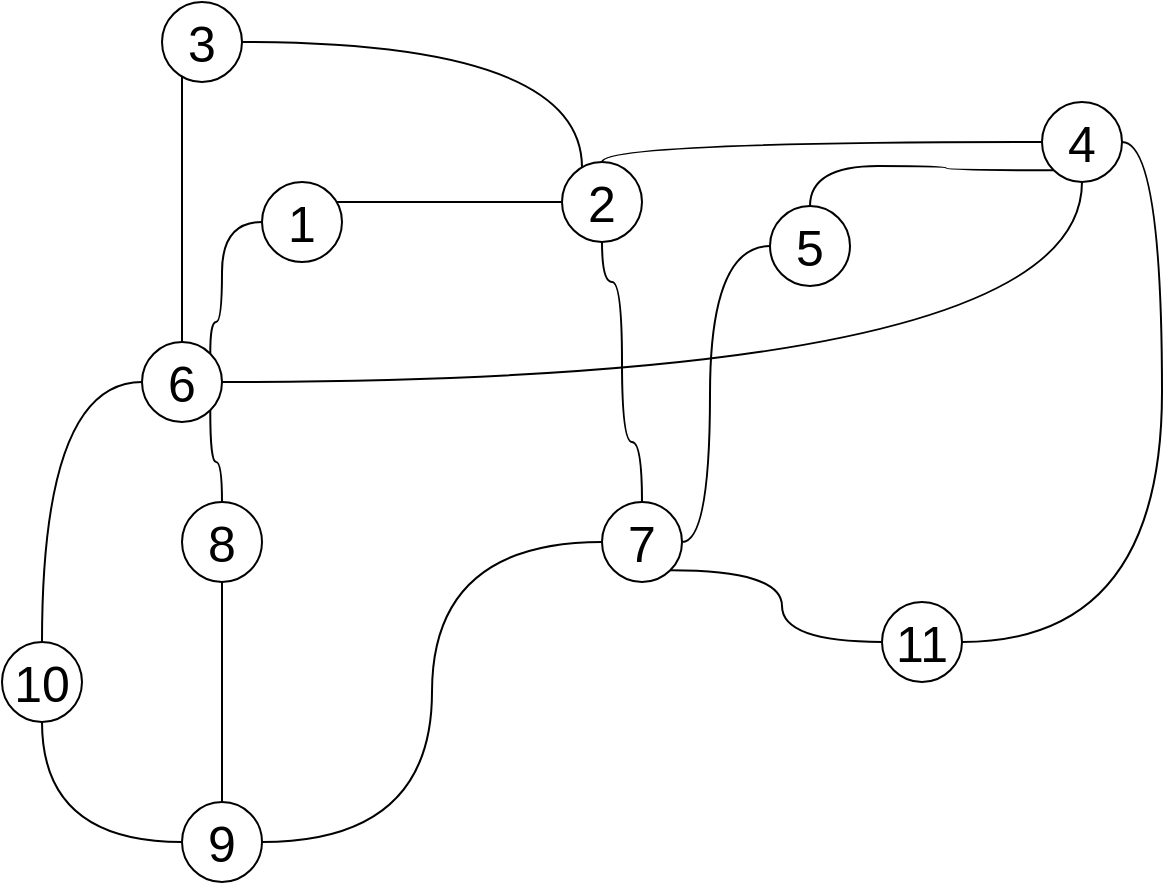 <mxfile version="13.9.7" type="github">
  <diagram id="VjE3jTMjFKAl3bEIiaHP" name="Page-1">
    <mxGraphModel dx="867" dy="541" grid="0" gridSize="10" guides="1" tooltips="1" connect="1" arrows="1" fold="1" page="1" pageScale="1" pageWidth="827" pageHeight="1169" math="0" shadow="0">
      <root>
        <mxCell id="0" />
        <mxCell id="1" parent="0" />
        <mxCell id="I7t4Smc2wLBkIIZpZpIB-14" style="edgeStyle=orthogonalEdgeStyle;orthogonalLoop=1;jettySize=auto;html=1;entryX=0;entryY=0.5;entryDx=0;entryDy=0;shadow=0;curved=1;endArrow=none;endFill=0;" parent="1" source="I7t4Smc2wLBkIIZpZpIB-1" target="I7t4Smc2wLBkIIZpZpIB-2" edge="1">
          <mxGeometry relative="1" as="geometry">
            <Array as="points">
              <mxPoint x="317" y="139" />
              <mxPoint x="317" y="139" />
            </Array>
          </mxGeometry>
        </mxCell>
        <mxCell id="I7t4Smc2wLBkIIZpZpIB-15" style="edgeStyle=orthogonalEdgeStyle;orthogonalLoop=1;jettySize=auto;html=1;entryX=1;entryY=0;entryDx=0;entryDy=0;shadow=0;curved=1;endArrow=none;endFill=0;" parent="1" source="I7t4Smc2wLBkIIZpZpIB-1" target="I7t4Smc2wLBkIIZpZpIB-7" edge="1">
          <mxGeometry relative="1" as="geometry">
            <Array as="points">
              <mxPoint x="167" y="149" />
              <mxPoint x="167" y="199" />
              <mxPoint x="161" y="199" />
            </Array>
          </mxGeometry>
        </mxCell>
        <mxCell id="I7t4Smc2wLBkIIZpZpIB-1" value="&lt;font style=&quot;font-size: 25px&quot;&gt;1&lt;/font&gt;" style="ellipse;whiteSpace=wrap;html=1;shadow=0;" parent="1" vertex="1">
          <mxGeometry x="187" y="129" width="40" height="40" as="geometry" />
        </mxCell>
        <mxCell id="I7t4Smc2wLBkIIZpZpIB-16" style="edgeStyle=orthogonalEdgeStyle;orthogonalLoop=1;jettySize=auto;html=1;entryX=1;entryY=0.5;entryDx=0;entryDy=0;shadow=0;curved=1;endArrow=none;endFill=0;" parent="1" source="I7t4Smc2wLBkIIZpZpIB-2" target="I7t4Smc2wLBkIIZpZpIB-3" edge="1">
          <mxGeometry relative="1" as="geometry">
            <Array as="points">
              <mxPoint x="347" y="59" />
            </Array>
          </mxGeometry>
        </mxCell>
        <mxCell id="I7t4Smc2wLBkIIZpZpIB-17" style="edgeStyle=orthogonalEdgeStyle;orthogonalLoop=1;jettySize=auto;html=1;entryX=0;entryY=0.5;entryDx=0;entryDy=0;shadow=0;curved=1;endArrow=none;endFill=0;" parent="1" source="I7t4Smc2wLBkIIZpZpIB-2" target="I7t4Smc2wLBkIIZpZpIB-4" edge="1">
          <mxGeometry relative="1" as="geometry">
            <Array as="points">
              <mxPoint x="357" y="109" />
            </Array>
          </mxGeometry>
        </mxCell>
        <mxCell id="I7t4Smc2wLBkIIZpZpIB-18" style="edgeStyle=orthogonalEdgeStyle;orthogonalLoop=1;jettySize=auto;html=1;entryX=0.5;entryY=0;entryDx=0;entryDy=0;shadow=0;curved=1;endArrow=none;endFill=0;" parent="1" source="I7t4Smc2wLBkIIZpZpIB-2" target="I7t4Smc2wLBkIIZpZpIB-8" edge="1">
          <mxGeometry relative="1" as="geometry">
            <Array as="points">
              <mxPoint x="357" y="179" />
              <mxPoint x="367" y="179" />
              <mxPoint x="367" y="259" />
              <mxPoint x="377" y="259" />
            </Array>
          </mxGeometry>
        </mxCell>
        <mxCell id="I7t4Smc2wLBkIIZpZpIB-2" value="&lt;font style=&quot;font-size: 25px&quot;&gt;2&lt;/font&gt;" style="ellipse;whiteSpace=wrap;html=1;shadow=0;" parent="1" vertex="1">
          <mxGeometry x="337" y="119" width="40" height="40" as="geometry" />
        </mxCell>
        <mxCell id="I7t4Smc2wLBkIIZpZpIB-19" style="edgeStyle=orthogonalEdgeStyle;orthogonalLoop=1;jettySize=auto;html=1;entryX=0.5;entryY=0;entryDx=0;entryDy=0;shadow=0;curved=1;endArrow=none;endFill=0;" parent="1" source="I7t4Smc2wLBkIIZpZpIB-3" target="I7t4Smc2wLBkIIZpZpIB-7" edge="1">
          <mxGeometry relative="1" as="geometry">
            <Array as="points">
              <mxPoint x="147" y="139" />
              <mxPoint x="147" y="139" />
            </Array>
          </mxGeometry>
        </mxCell>
        <mxCell id="I7t4Smc2wLBkIIZpZpIB-3" value="&lt;font style=&quot;font-size: 25px&quot;&gt;3&lt;/font&gt;" style="ellipse;whiteSpace=wrap;html=1;shadow=0;" parent="1" vertex="1">
          <mxGeometry x="137" y="39" width="40" height="40" as="geometry" />
        </mxCell>
        <mxCell id="wKyiMKoRvdkcPqBtKA78-6" style="edgeStyle=orthogonalEdgeStyle;curved=1;orthogonalLoop=1;jettySize=auto;html=1;exitX=0;exitY=1;exitDx=0;exitDy=0;entryX=0.5;entryY=0;entryDx=0;entryDy=0;shadow=0;endArrow=none;endFill=0;strokeColor=#000000;" edge="1" parent="1" source="I7t4Smc2wLBkIIZpZpIB-4" target="I7t4Smc2wLBkIIZpZpIB-6">
          <mxGeometry relative="1" as="geometry" />
        </mxCell>
        <mxCell id="wKyiMKoRvdkcPqBtKA78-7" style="edgeStyle=orthogonalEdgeStyle;curved=1;orthogonalLoop=1;jettySize=auto;html=1;exitX=1;exitY=0.5;exitDx=0;exitDy=0;entryX=1;entryY=0.5;entryDx=0;entryDy=0;shadow=0;endArrow=none;endFill=0;strokeColor=#000000;" edge="1" parent="1" source="I7t4Smc2wLBkIIZpZpIB-4" target="I7t4Smc2wLBkIIZpZpIB-12">
          <mxGeometry relative="1" as="geometry" />
        </mxCell>
        <mxCell id="wKyiMKoRvdkcPqBtKA78-8" style="edgeStyle=orthogonalEdgeStyle;curved=1;orthogonalLoop=1;jettySize=auto;html=1;exitX=0.5;exitY=1;exitDx=0;exitDy=0;entryX=1;entryY=0.5;entryDx=0;entryDy=0;shadow=0;endArrow=none;endFill=0;strokeColor=#000000;" edge="1" parent="1" source="I7t4Smc2wLBkIIZpZpIB-4" target="I7t4Smc2wLBkIIZpZpIB-7">
          <mxGeometry relative="1" as="geometry" />
        </mxCell>
        <mxCell id="I7t4Smc2wLBkIIZpZpIB-4" value="&lt;font style=&quot;font-size: 25px&quot;&gt;4&lt;/font&gt;" style="ellipse;whiteSpace=wrap;html=1;shadow=0;" parent="1" vertex="1">
          <mxGeometry x="577" y="89" width="40" height="40" as="geometry" />
        </mxCell>
        <mxCell id="I7t4Smc2wLBkIIZpZpIB-23" style="edgeStyle=orthogonalEdgeStyle;orthogonalLoop=1;jettySize=auto;html=1;entryX=1;entryY=0.5;entryDx=0;entryDy=0;shadow=0;curved=1;exitX=0;exitY=0.5;exitDx=0;exitDy=0;endArrow=none;endFill=0;" parent="1" source="I7t4Smc2wLBkIIZpZpIB-6" target="I7t4Smc2wLBkIIZpZpIB-8" edge="1">
          <mxGeometry relative="1" as="geometry">
            <Array as="points">
              <mxPoint x="411" y="161" />
              <mxPoint x="411" y="309" />
            </Array>
          </mxGeometry>
        </mxCell>
        <mxCell id="I7t4Smc2wLBkIIZpZpIB-6" value="&lt;font style=&quot;font-size: 25px&quot;&gt;5&lt;/font&gt;" style="ellipse;whiteSpace=wrap;html=1;shadow=0;" parent="1" vertex="1">
          <mxGeometry x="441" y="141" width="40" height="40" as="geometry" />
        </mxCell>
        <mxCell id="wKyiMKoRvdkcPqBtKA78-3" style="edgeStyle=orthogonalEdgeStyle;curved=1;orthogonalLoop=1;jettySize=auto;html=1;exitX=1;exitY=1;exitDx=0;exitDy=0;entryX=0.5;entryY=0;entryDx=0;entryDy=0;shadow=0;endArrow=none;endFill=0;strokeColor=#000000;" edge="1" parent="1" source="I7t4Smc2wLBkIIZpZpIB-7" target="I7t4Smc2wLBkIIZpZpIB-9">
          <mxGeometry relative="1" as="geometry" />
        </mxCell>
        <mxCell id="wKyiMKoRvdkcPqBtKA78-4" style="edgeStyle=orthogonalEdgeStyle;curved=1;orthogonalLoop=1;jettySize=auto;html=1;exitX=0;exitY=0.5;exitDx=0;exitDy=0;entryX=0.5;entryY=0;entryDx=0;entryDy=0;shadow=0;endArrow=none;endFill=0;strokeColor=#000000;" edge="1" parent="1" source="I7t4Smc2wLBkIIZpZpIB-7" target="I7t4Smc2wLBkIIZpZpIB-11">
          <mxGeometry relative="1" as="geometry" />
        </mxCell>
        <mxCell id="I7t4Smc2wLBkIIZpZpIB-7" value="&lt;font style=&quot;font-size: 25px&quot;&gt;6&lt;/font&gt;" style="ellipse;whiteSpace=wrap;html=1;shadow=0;" parent="1" vertex="1">
          <mxGeometry x="127" y="209" width="40" height="40" as="geometry" />
        </mxCell>
        <mxCell id="I7t4Smc2wLBkIIZpZpIB-26" style="edgeStyle=orthogonalEdgeStyle;curved=1;orthogonalLoop=1;jettySize=auto;html=1;entryX=1;entryY=0.5;entryDx=0;entryDy=0;shadow=0;endArrow=none;endFill=0;" parent="1" source="I7t4Smc2wLBkIIZpZpIB-8" target="I7t4Smc2wLBkIIZpZpIB-10" edge="1">
          <mxGeometry relative="1" as="geometry" />
        </mxCell>
        <mxCell id="wKyiMKoRvdkcPqBtKA78-5" style="edgeStyle=orthogonalEdgeStyle;curved=1;orthogonalLoop=1;jettySize=auto;html=1;exitX=1;exitY=1;exitDx=0;exitDy=0;entryX=0;entryY=0.5;entryDx=0;entryDy=0;shadow=0;endArrow=none;endFill=0;strokeColor=#000000;" edge="1" parent="1" source="I7t4Smc2wLBkIIZpZpIB-8" target="I7t4Smc2wLBkIIZpZpIB-12">
          <mxGeometry relative="1" as="geometry" />
        </mxCell>
        <mxCell id="I7t4Smc2wLBkIIZpZpIB-8" value="&lt;font style=&quot;font-size: 25px&quot;&gt;7&lt;/font&gt;" style="ellipse;whiteSpace=wrap;html=1;shadow=0;" parent="1" vertex="1">
          <mxGeometry x="357" y="289" width="40" height="40" as="geometry" />
        </mxCell>
        <mxCell id="I7t4Smc2wLBkIIZpZpIB-28" style="edgeStyle=orthogonalEdgeStyle;curved=1;orthogonalLoop=1;jettySize=auto;html=1;entryX=0.5;entryY=0;entryDx=0;entryDy=0;shadow=0;endArrow=none;endFill=0;" parent="1" source="I7t4Smc2wLBkIIZpZpIB-9" target="I7t4Smc2wLBkIIZpZpIB-10" edge="1">
          <mxGeometry relative="1" as="geometry" />
        </mxCell>
        <mxCell id="I7t4Smc2wLBkIIZpZpIB-9" value="&lt;font style=&quot;font-size: 25px&quot;&gt;8&lt;/font&gt;" style="ellipse;whiteSpace=wrap;html=1;shadow=0;" parent="1" vertex="1">
          <mxGeometry x="147" y="289" width="40" height="40" as="geometry" />
        </mxCell>
        <mxCell id="I7t4Smc2wLBkIIZpZpIB-29" style="edgeStyle=orthogonalEdgeStyle;curved=1;orthogonalLoop=1;jettySize=auto;html=1;entryX=0.5;entryY=1;entryDx=0;entryDy=0;shadow=0;endArrow=none;endFill=0;" parent="1" source="I7t4Smc2wLBkIIZpZpIB-10" target="I7t4Smc2wLBkIIZpZpIB-11" edge="1">
          <mxGeometry relative="1" as="geometry" />
        </mxCell>
        <mxCell id="I7t4Smc2wLBkIIZpZpIB-10" value="&lt;font style=&quot;font-size: 25px&quot;&gt;9&lt;/font&gt;" style="ellipse;whiteSpace=wrap;html=1;shadow=0;" parent="1" vertex="1">
          <mxGeometry x="147" y="439" width="40" height="40" as="geometry" />
        </mxCell>
        <mxCell id="I7t4Smc2wLBkIIZpZpIB-11" value="&lt;font style=&quot;font-size: 25px&quot;&gt;10&lt;/font&gt;" style="ellipse;whiteSpace=wrap;html=1;shadow=0;" parent="1" vertex="1">
          <mxGeometry x="57" y="359" width="40" height="40" as="geometry" />
        </mxCell>
        <mxCell id="I7t4Smc2wLBkIIZpZpIB-12" value="&lt;font style=&quot;font-size: 25px&quot;&gt;11&lt;/font&gt;" style="ellipse;whiteSpace=wrap;html=1;shadow=0;" parent="1" vertex="1">
          <mxGeometry x="497" y="339" width="40" height="40" as="geometry" />
        </mxCell>
      </root>
    </mxGraphModel>
  </diagram>
</mxfile>
